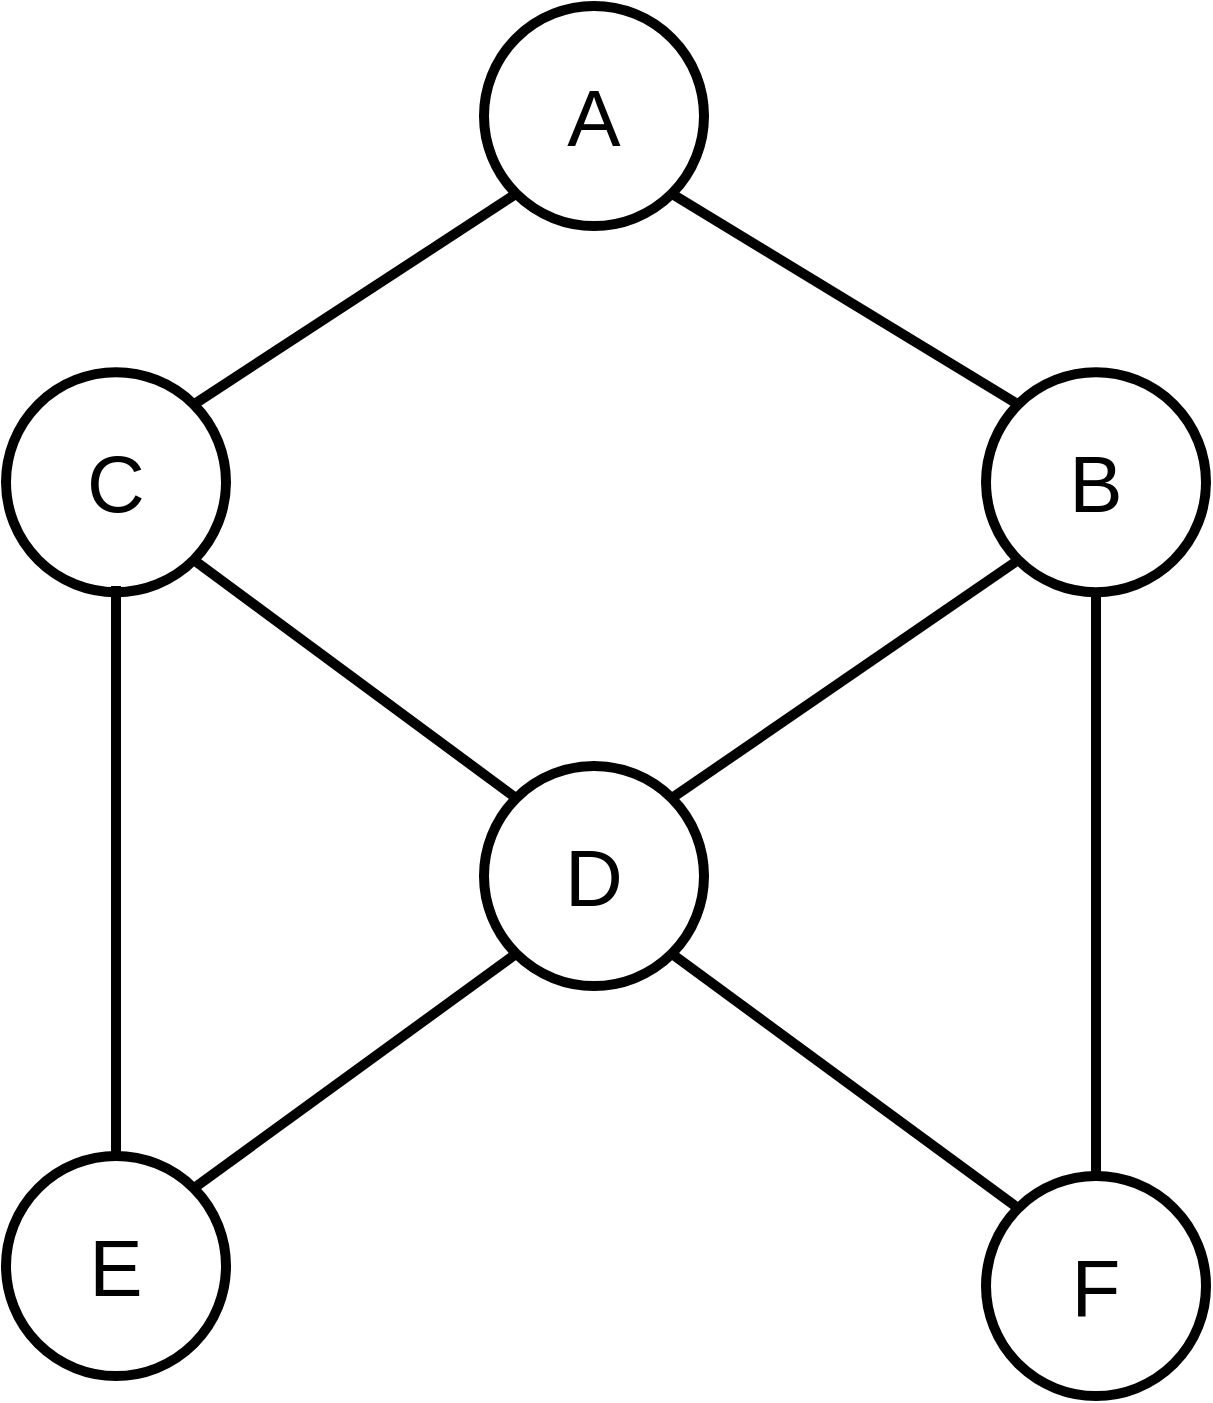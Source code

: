 <mxfile version="16.5.3" type="device"><diagram id="_Fm1dSiAEdp7KqEdWjvl" name="Page-1"><mxGraphModel dx="1994" dy="1524" grid="1" gridSize="10" guides="1" tooltips="1" connect="1" arrows="1" fold="1" page="1" pageScale="1" pageWidth="850" pageHeight="1100" math="0" shadow="0"><root><mxCell id="0"/><mxCell id="1" parent="0"/><mxCell id="migQWLlwbbS-f3-GcVuZ-37" value="&lt;font style=&quot;font-size: 40px&quot;&gt;E&lt;/font&gt;" style="ellipse;whiteSpace=wrap;html=1;aspect=fixed;strokeWidth=5;" parent="1" vertex="1"><mxGeometry x="975" y="765" width="110" height="110" as="geometry"/></mxCell><mxCell id="migQWLlwbbS-f3-GcVuZ-38" value="" style="endArrow=none;html=1;rounded=0;fontSize=25;strokeWidth=5;exitX=0;exitY=0;exitDx=0;exitDy=0;entryX=1;entryY=1;entryDx=0;entryDy=0;" parent="1" source="migQWLlwbbS-f3-GcVuZ-42" target="migQWLlwbbS-f3-GcVuZ-43" edge="1"><mxGeometry width="50" height="50" relative="1" as="geometry"><mxPoint x="1225.0" y="442.07" as="sourcePoint"/><mxPoint x="1143.01" y="340" as="targetPoint"/></mxGeometry></mxCell><mxCell id="migQWLlwbbS-f3-GcVuZ-39" value="&lt;font style=&quot;font-size: 40px&quot;&gt;F&lt;/font&gt;" style="ellipse;whiteSpace=wrap;html=1;aspect=fixed;strokeWidth=5;" parent="1" vertex="1"><mxGeometry x="1465" y="775" width="110" height="110" as="geometry"/></mxCell><mxCell id="migQWLlwbbS-f3-GcVuZ-40" value="&lt;font style=&quot;font-size: 40px&quot;&gt;D&lt;/font&gt;" style="ellipse;whiteSpace=wrap;html=1;aspect=fixed;strokeWidth=5;" parent="1" vertex="1"><mxGeometry x="1214" y="570" width="110" height="110" as="geometry"/></mxCell><mxCell id="migQWLlwbbS-f3-GcVuZ-41" value="&lt;font style=&quot;font-size: 40px&quot;&gt;C&lt;/font&gt;" style="ellipse;whiteSpace=wrap;html=1;aspect=fixed;strokeWidth=5;" parent="1" vertex="1"><mxGeometry x="975" y="373.11" width="110" height="110" as="geometry"/></mxCell><mxCell id="migQWLlwbbS-f3-GcVuZ-42" value="&lt;font style=&quot;font-size: 40px&quot;&gt;B&lt;/font&gt;" style="ellipse;whiteSpace=wrap;html=1;aspect=fixed;strokeWidth=5;" parent="1" vertex="1"><mxGeometry x="1465" y="373.11" width="110" height="110" as="geometry"/></mxCell><mxCell id="migQWLlwbbS-f3-GcVuZ-43" value="&lt;font style=&quot;font-size: 40px&quot;&gt;A&lt;/font&gt;" style="ellipse;whiteSpace=wrap;html=1;aspect=fixed;strokeWidth=5;" parent="1" vertex="1"><mxGeometry x="1214" y="190.0" width="110" height="110" as="geometry"/></mxCell><mxCell id="migQWLlwbbS-f3-GcVuZ-44" value="" style="endArrow=none;html=1;rounded=0;fontSize=25;strokeWidth=5;exitX=1;exitY=0;exitDx=0;exitDy=0;entryX=0;entryY=1;entryDx=0;entryDy=0;" parent="1" source="migQWLlwbbS-f3-GcVuZ-41" target="migQWLlwbbS-f3-GcVuZ-43" edge="1"><mxGeometry width="50" height="50" relative="1" as="geometry"><mxPoint x="1406.99" y="427.82" as="sourcePoint"/><mxPoint x="1325.0" y="325.75" as="targetPoint"/></mxGeometry></mxCell><mxCell id="migQWLlwbbS-f3-GcVuZ-45" value="" style="endArrow=none;html=1;rounded=0;fontSize=25;strokeWidth=5;exitX=0;exitY=0;exitDx=0;exitDy=0;entryX=1;entryY=1;entryDx=0;entryDy=0;" parent="1" source="migQWLlwbbS-f3-GcVuZ-40" target="migQWLlwbbS-f3-GcVuZ-41" edge="1"><mxGeometry width="50" height="50" relative="1" as="geometry"><mxPoint x="1345" y="710" as="sourcePoint"/><mxPoint x="1495" y="500" as="targetPoint"/></mxGeometry></mxCell><mxCell id="migQWLlwbbS-f3-GcVuZ-46" value="" style="endArrow=none;html=1;rounded=0;fontSize=25;strokeWidth=5;exitX=1;exitY=0;exitDx=0;exitDy=0;entryX=0;entryY=1;entryDx=0;entryDy=0;" parent="1" source="migQWLlwbbS-f3-GcVuZ-40" target="migQWLlwbbS-f3-GcVuZ-42" edge="1"><mxGeometry width="50" height="50" relative="1" as="geometry"><mxPoint x="1195" y="710" as="sourcePoint"/><mxPoint x="1445" y="530" as="targetPoint"/></mxGeometry></mxCell><mxCell id="migQWLlwbbS-f3-GcVuZ-47" value="" style="endArrow=none;html=1;rounded=0;fontSize=25;strokeWidth=5;entryX=0.5;entryY=0;entryDx=0;entryDy=0;" parent="1" target="migQWLlwbbS-f3-GcVuZ-37" edge="1"><mxGeometry width="50" height="50" relative="1" as="geometry"><mxPoint x="1030" y="480" as="sourcePoint"/><mxPoint x="1085.0" y="582.43" as="targetPoint"/></mxGeometry></mxCell><mxCell id="migQWLlwbbS-f3-GcVuZ-48" value="" style="endArrow=none;html=1;rounded=0;fontSize=25;strokeWidth=5;entryX=0.5;entryY=1;entryDx=0;entryDy=0;exitX=0.5;exitY=0;exitDx=0;exitDy=0;" parent="1" source="migQWLlwbbS-f3-GcVuZ-39" target="migQWLlwbbS-f3-GcVuZ-42" edge="1"><mxGeometry width="50" height="50" relative="1" as="geometry"><mxPoint x="1296.99" y="622.07" as="sourcePoint"/><mxPoint x="1215.0" y="520" as="targetPoint"/></mxGeometry></mxCell><mxCell id="migQWLlwbbS-f3-GcVuZ-49" value="" style="endArrow=none;html=1;rounded=0;fontSize=25;strokeWidth=5;exitX=1;exitY=0;exitDx=0;exitDy=0;entryX=0;entryY=1;entryDx=0;entryDy=0;" parent="1" source="migQWLlwbbS-f3-GcVuZ-37" target="migQWLlwbbS-f3-GcVuZ-40" edge="1"><mxGeometry width="50" height="50" relative="1" as="geometry"><mxPoint x="1256.99" y="652.07" as="sourcePoint"/><mxPoint x="1175.0" y="550" as="targetPoint"/></mxGeometry></mxCell><mxCell id="migQWLlwbbS-f3-GcVuZ-50" value="" style="endArrow=none;html=1;rounded=0;fontSize=25;strokeWidth=5;exitX=0;exitY=0;exitDx=0;exitDy=0;entryX=1;entryY=1;entryDx=0;entryDy=0;" parent="1" source="migQWLlwbbS-f3-GcVuZ-39" target="migQWLlwbbS-f3-GcVuZ-40" edge="1"><mxGeometry width="50" height="50" relative="1" as="geometry"><mxPoint x="1436.99" y="702.07" as="sourcePoint"/><mxPoint x="1355.0" y="600" as="targetPoint"/></mxGeometry></mxCell></root></mxGraphModel></diagram></mxfile>